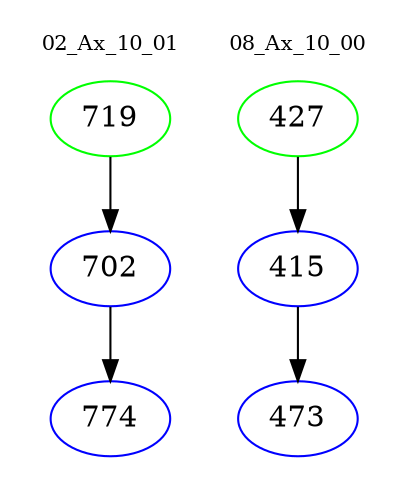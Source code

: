 digraph{
subgraph cluster_0 {
color = white
label = "02_Ax_10_01";
fontsize=10;
T0_719 [label="719", color="green"]
T0_719 -> T0_702 [color="black"]
T0_702 [label="702", color="blue"]
T0_702 -> T0_774 [color="black"]
T0_774 [label="774", color="blue"]
}
subgraph cluster_1 {
color = white
label = "08_Ax_10_00";
fontsize=10;
T1_427 [label="427", color="green"]
T1_427 -> T1_415 [color="black"]
T1_415 [label="415", color="blue"]
T1_415 -> T1_473 [color="black"]
T1_473 [label="473", color="blue"]
}
}
